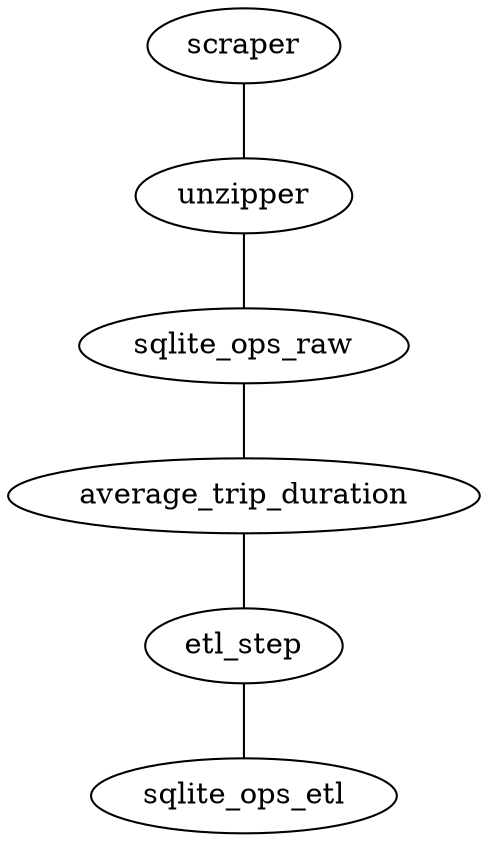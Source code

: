 graph { 
	scraper -- unzipper 
	unzipper -- sqlite_ops_raw 
	sqlite_ops_raw -- average_trip_duration 
	average_trip_duration -- etl_step 
	etl_step -- sqlite_ops_etl
 
}